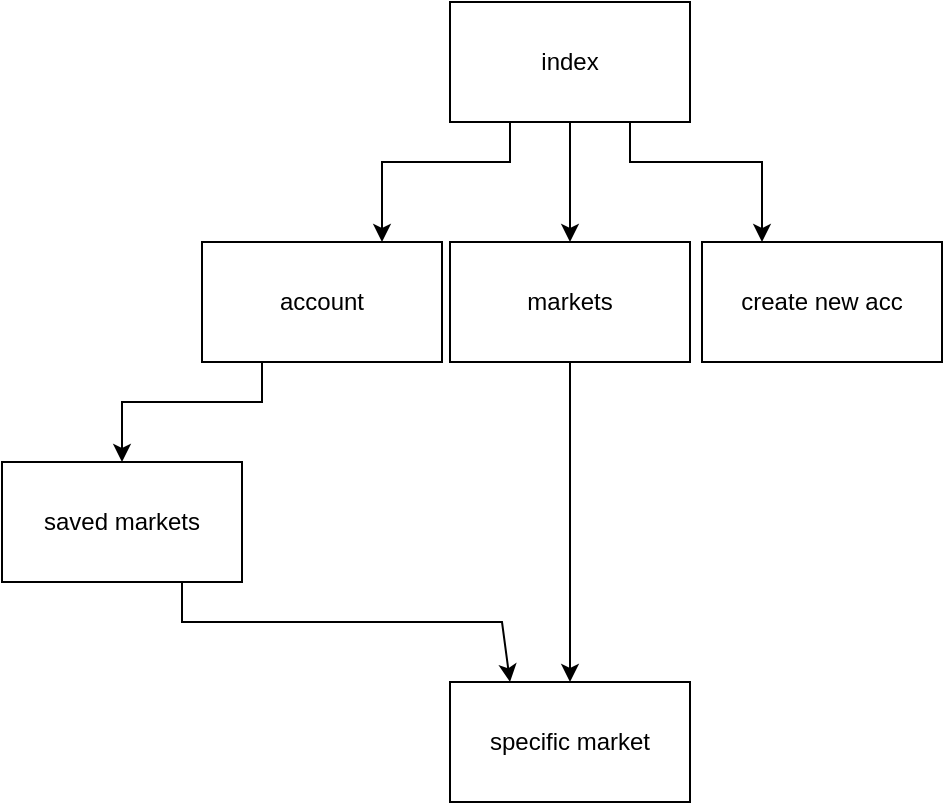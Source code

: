 <mxfile version="20.3.3" type="device"><diagram id="qCMPU3O772OvgGq_DUhA" name="Page-1"><mxGraphModel dx="1422" dy="794" grid="1" gridSize="10" guides="1" tooltips="1" connect="1" arrows="1" fold="1" page="1" pageScale="1" pageWidth="827" pageHeight="1169" math="0" shadow="0"><root><mxCell id="0"/><mxCell id="1" parent="0"/><mxCell id="Tx-yK2-3RfbV7QhUytz--1" value="index" style="rounded=0;whiteSpace=wrap;html=1;" vertex="1" parent="1"><mxGeometry x="354" y="130" width="120" height="60" as="geometry"/></mxCell><mxCell id="Tx-yK2-3RfbV7QhUytz--2" value="create new acc" style="rounded=0;whiteSpace=wrap;html=1;" vertex="1" parent="1"><mxGeometry x="480" y="250" width="120" height="60" as="geometry"/></mxCell><mxCell id="Tx-yK2-3RfbV7QhUytz--5" value="" style="endArrow=classic;html=1;rounded=0;exitX=0.75;exitY=1;exitDx=0;exitDy=0;entryX=0.25;entryY=0;entryDx=0;entryDy=0;" edge="1" parent="1" source="Tx-yK2-3RfbV7QhUytz--1" target="Tx-yK2-3RfbV7QhUytz--2"><mxGeometry width="50" height="50" relative="1" as="geometry"><mxPoint x="390" y="430" as="sourcePoint"/><mxPoint x="440" y="380" as="targetPoint"/><Array as="points"><mxPoint x="444" y="210"/><mxPoint x="510" y="210"/></Array></mxGeometry></mxCell><mxCell id="Tx-yK2-3RfbV7QhUytz--6" value="markets" style="rounded=0;whiteSpace=wrap;html=1;" vertex="1" parent="1"><mxGeometry x="354" y="250" width="120" height="60" as="geometry"/></mxCell><mxCell id="Tx-yK2-3RfbV7QhUytz--7" value="account" style="rounded=0;whiteSpace=wrap;html=1;" vertex="1" parent="1"><mxGeometry x="230" y="250" width="120" height="60" as="geometry"/></mxCell><mxCell id="Tx-yK2-3RfbV7QhUytz--8" value="saved markets" style="rounded=0;whiteSpace=wrap;html=1;" vertex="1" parent="1"><mxGeometry x="130" y="360" width="120" height="60" as="geometry"/></mxCell><mxCell id="Tx-yK2-3RfbV7QhUytz--9" value="" style="endArrow=classic;html=1;rounded=0;exitX=0.5;exitY=1;exitDx=0;exitDy=0;entryX=0.5;entryY=0;entryDx=0;entryDy=0;" edge="1" parent="1" source="Tx-yK2-3RfbV7QhUytz--1" target="Tx-yK2-3RfbV7QhUytz--6"><mxGeometry width="50" height="50" relative="1" as="geometry"><mxPoint x="390" y="430" as="sourcePoint"/><mxPoint x="440" y="380" as="targetPoint"/></mxGeometry></mxCell><mxCell id="Tx-yK2-3RfbV7QhUytz--10" value="" style="endArrow=classic;html=1;rounded=0;exitX=0.25;exitY=1;exitDx=0;exitDy=0;entryX=0.75;entryY=0;entryDx=0;entryDy=0;" edge="1" parent="1" source="Tx-yK2-3RfbV7QhUytz--1" target="Tx-yK2-3RfbV7QhUytz--7"><mxGeometry width="50" height="50" relative="1" as="geometry"><mxPoint x="390" y="430" as="sourcePoint"/><mxPoint x="440" y="380" as="targetPoint"/><Array as="points"><mxPoint x="384" y="210"/><mxPoint x="320" y="210"/></Array></mxGeometry></mxCell><mxCell id="Tx-yK2-3RfbV7QhUytz--12" value="" style="endArrow=classic;html=1;rounded=0;exitX=0.25;exitY=1;exitDx=0;exitDy=0;entryX=0.5;entryY=0;entryDx=0;entryDy=0;" edge="1" parent="1" source="Tx-yK2-3RfbV7QhUytz--7" target="Tx-yK2-3RfbV7QhUytz--8"><mxGeometry width="50" height="50" relative="1" as="geometry"><mxPoint x="390" y="430" as="sourcePoint"/><mxPoint x="440" y="380" as="targetPoint"/><Array as="points"><mxPoint x="260" y="330"/><mxPoint x="190" y="330"/></Array></mxGeometry></mxCell><mxCell id="Tx-yK2-3RfbV7QhUytz--13" value="specific market" style="rounded=0;whiteSpace=wrap;html=1;" vertex="1" parent="1"><mxGeometry x="354" y="470" width="120" height="60" as="geometry"/></mxCell><mxCell id="Tx-yK2-3RfbV7QhUytz--16" value="" style="endArrow=classic;html=1;rounded=0;exitX=0.5;exitY=1;exitDx=0;exitDy=0;entryX=0.5;entryY=0;entryDx=0;entryDy=0;" edge="1" parent="1" source="Tx-yK2-3RfbV7QhUytz--6" target="Tx-yK2-3RfbV7QhUytz--13"><mxGeometry width="50" height="50" relative="1" as="geometry"><mxPoint x="390" y="470" as="sourcePoint"/><mxPoint x="440" y="420" as="targetPoint"/></mxGeometry></mxCell><mxCell id="Tx-yK2-3RfbV7QhUytz--18" value="" style="endArrow=classic;html=1;rounded=0;exitX=0.75;exitY=1;exitDx=0;exitDy=0;entryX=0.25;entryY=0;entryDx=0;entryDy=0;" edge="1" parent="1" source="Tx-yK2-3RfbV7QhUytz--8" target="Tx-yK2-3RfbV7QhUytz--13"><mxGeometry width="50" height="50" relative="1" as="geometry"><mxPoint x="390" y="470" as="sourcePoint"/><mxPoint x="440" y="420" as="targetPoint"/><Array as="points"><mxPoint x="220" y="440"/><mxPoint x="380" y="440"/></Array></mxGeometry></mxCell></root></mxGraphModel></diagram></mxfile>